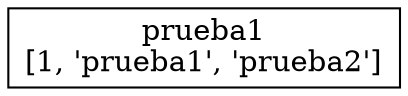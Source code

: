 digraph dibujo{
graph [ordering="out"];rankdir=TB;
node [shape = box];
Nodoprueba1 [ label = "prueba1
[1, 'prueba1', 'prueba2']"];
}